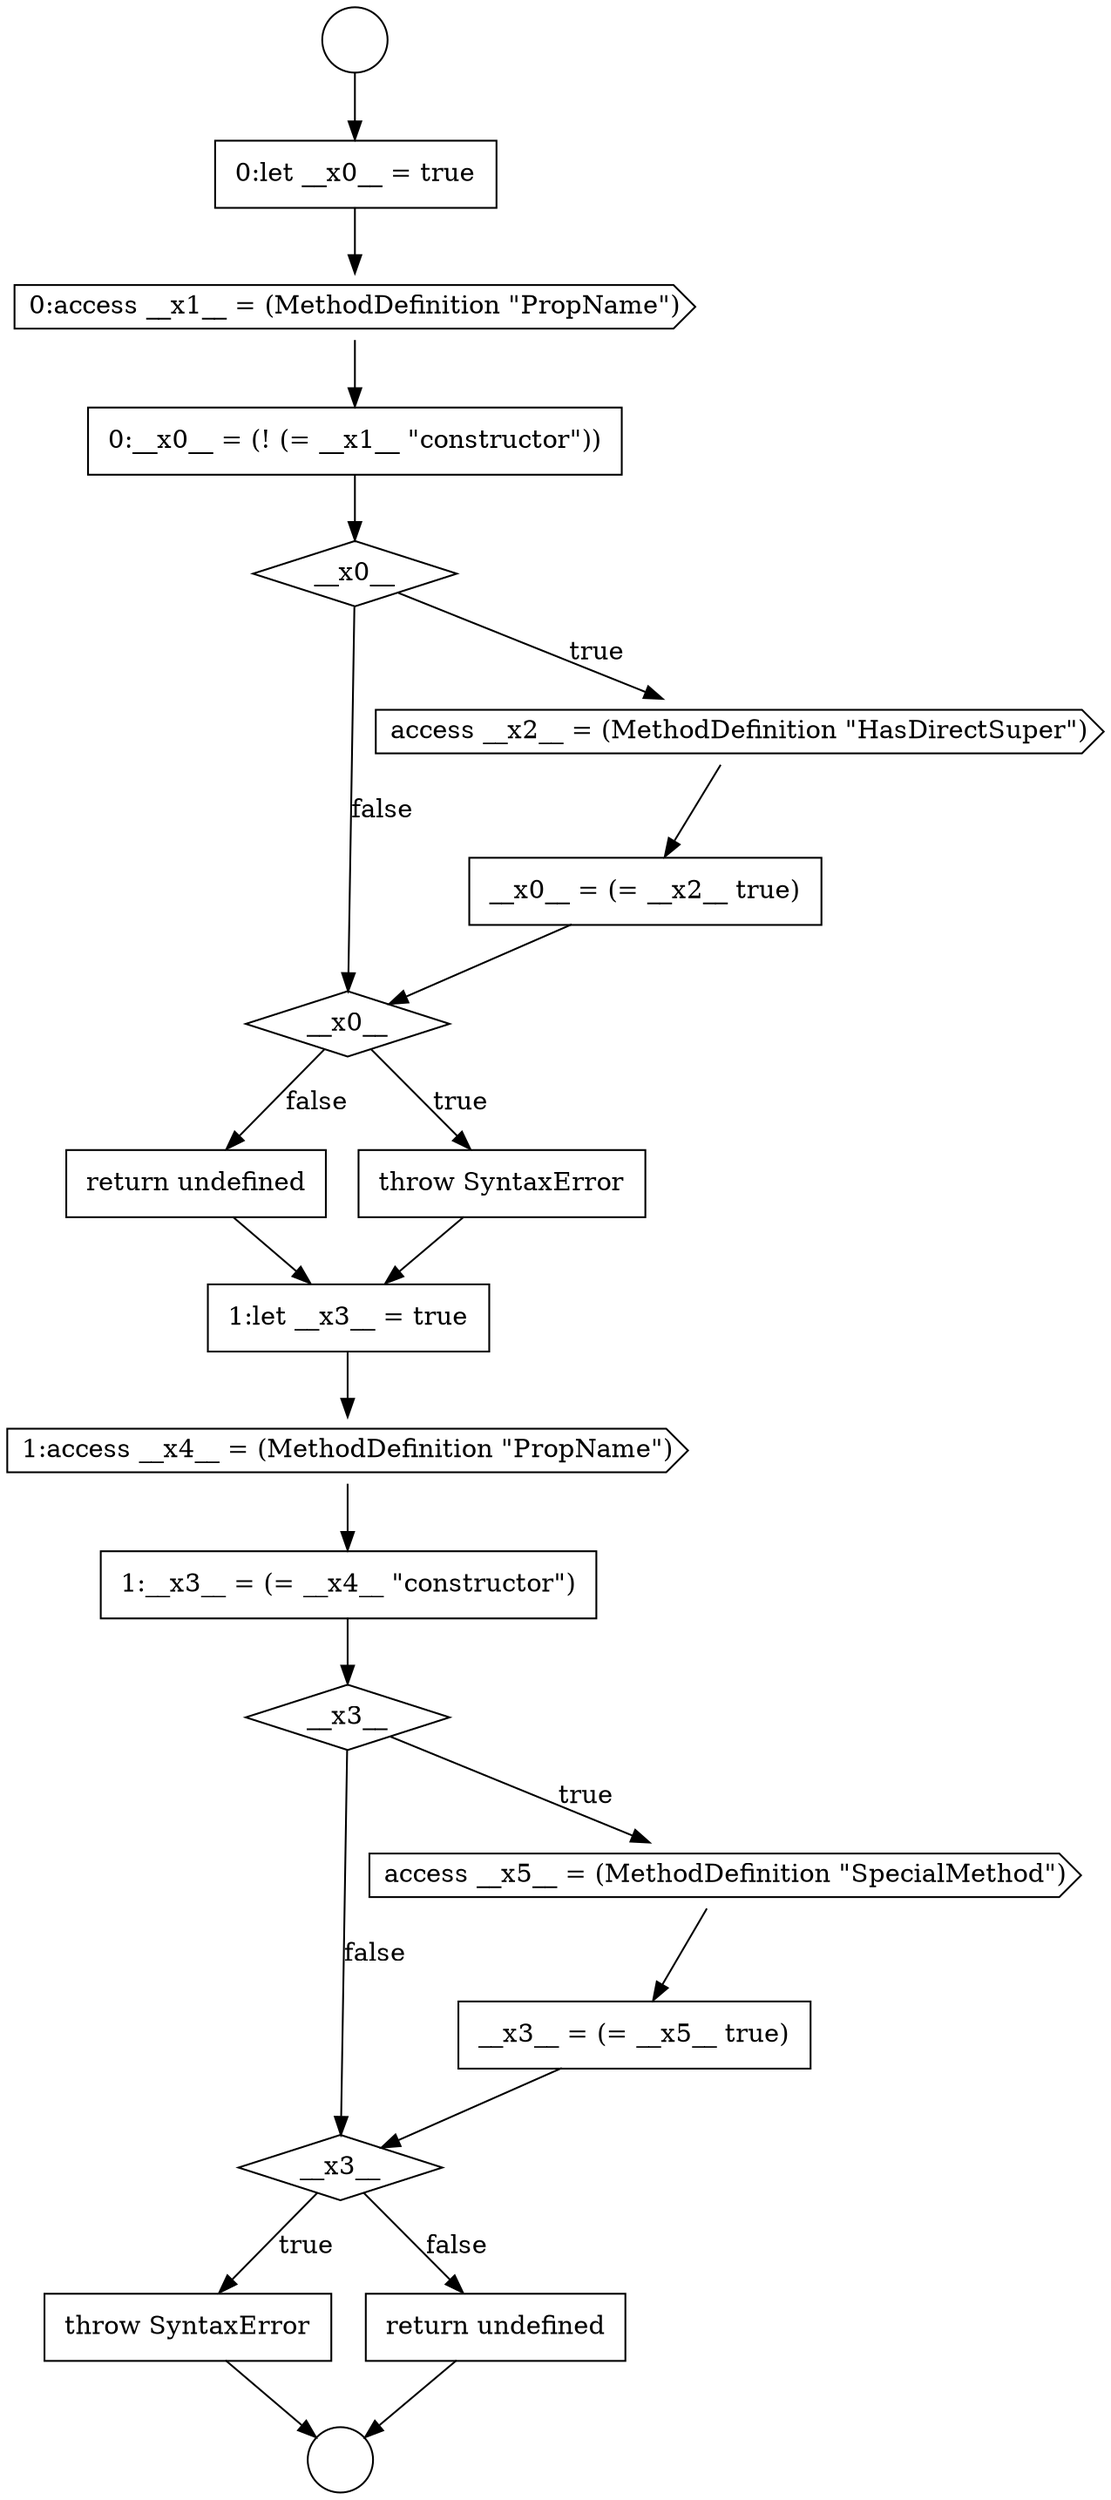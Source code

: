 digraph {
  node18985 [shape=none, margin=0, label=<<font color="black">
    <table border="0" cellborder="1" cellspacing="0" cellpadding="10">
      <tr><td align="left">0:__x0__ = (! (= __x1__ &quot;constructor&quot;))</td></tr>
    </table>
  </font>> color="black" fillcolor="white" style=filled]
  node18992 [shape=none, margin=0, label=<<font color="black">
    <table border="0" cellborder="1" cellspacing="0" cellpadding="10">
      <tr><td align="left">1:let __x3__ = true</td></tr>
    </table>
  </font>> color="black" fillcolor="white" style=filled]
  node18999 [shape=none, margin=0, label=<<font color="black">
    <table border="0" cellborder="1" cellspacing="0" cellpadding="10">
      <tr><td align="left">throw SyntaxError</td></tr>
    </table>
  </font>> color="black" fillcolor="white" style=filled]
  node18984 [shape=cds, label=<<font color="black">0:access __x1__ = (MethodDefinition &quot;PropName&quot;)</font>> color="black" fillcolor="white" style=filled]
  node18989 [shape=diamond, label=<<font color="black">__x0__</font>> color="black" fillcolor="white" style=filled]
  node18994 [shape=none, margin=0, label=<<font color="black">
    <table border="0" cellborder="1" cellspacing="0" cellpadding="10">
      <tr><td align="left">1:__x3__ = (= __x4__ &quot;constructor&quot;)</td></tr>
    </table>
  </font>> color="black" fillcolor="white" style=filled]
  node18998 [shape=diamond, label=<<font color="black">__x3__</font>> color="black" fillcolor="white" style=filled]
  node18993 [shape=cds, label=<<font color="black">1:access __x4__ = (MethodDefinition &quot;PropName&quot;)</font>> color="black" fillcolor="white" style=filled]
  node18996 [shape=cds, label=<<font color="black">access __x5__ = (MethodDefinition &quot;SpecialMethod&quot;)</font>> color="black" fillcolor="white" style=filled]
  node18991 [shape=none, margin=0, label=<<font color="black">
    <table border="0" cellborder="1" cellspacing="0" cellpadding="10">
      <tr><td align="left">return undefined</td></tr>
    </table>
  </font>> color="black" fillcolor="white" style=filled]
  node18987 [shape=cds, label=<<font color="black">access __x2__ = (MethodDefinition &quot;HasDirectSuper&quot;)</font>> color="black" fillcolor="white" style=filled]
  node18983 [shape=none, margin=0, label=<<font color="black">
    <table border="0" cellborder="1" cellspacing="0" cellpadding="10">
      <tr><td align="left">0:let __x0__ = true</td></tr>
    </table>
  </font>> color="black" fillcolor="white" style=filled]
  node18995 [shape=diamond, label=<<font color="black">__x3__</font>> color="black" fillcolor="white" style=filled]
  node18981 [shape=circle label=" " color="black" fillcolor="white" style=filled]
  node18988 [shape=none, margin=0, label=<<font color="black">
    <table border="0" cellborder="1" cellspacing="0" cellpadding="10">
      <tr><td align="left">__x0__ = (= __x2__ true)</td></tr>
    </table>
  </font>> color="black" fillcolor="white" style=filled]
  node18982 [shape=circle label=" " color="black" fillcolor="white" style=filled]
  node18990 [shape=none, margin=0, label=<<font color="black">
    <table border="0" cellborder="1" cellspacing="0" cellpadding="10">
      <tr><td align="left">throw SyntaxError</td></tr>
    </table>
  </font>> color="black" fillcolor="white" style=filled]
  node19000 [shape=none, margin=0, label=<<font color="black">
    <table border="0" cellborder="1" cellspacing="0" cellpadding="10">
      <tr><td align="left">return undefined</td></tr>
    </table>
  </font>> color="black" fillcolor="white" style=filled]
  node18997 [shape=none, margin=0, label=<<font color="black">
    <table border="0" cellborder="1" cellspacing="0" cellpadding="10">
      <tr><td align="left">__x3__ = (= __x5__ true)</td></tr>
    </table>
  </font>> color="black" fillcolor="white" style=filled]
  node18986 [shape=diamond, label=<<font color="black">__x0__</font>> color="black" fillcolor="white" style=filled]
  node18996 -> node18997 [ color="black"]
  node18998 -> node18999 [label=<<font color="black">true</font>> color="black"]
  node18998 -> node19000 [label=<<font color="black">false</font>> color="black"]
  node18987 -> node18988 [ color="black"]
  node18997 -> node18998 [ color="black"]
  node18988 -> node18989 [ color="black"]
  node18984 -> node18985 [ color="black"]
  node18991 -> node18992 [ color="black"]
  node18983 -> node18984 [ color="black"]
  node18993 -> node18994 [ color="black"]
  node18995 -> node18996 [label=<<font color="black">true</font>> color="black"]
  node18995 -> node18998 [label=<<font color="black">false</font>> color="black"]
  node18992 -> node18993 [ color="black"]
  node18985 -> node18986 [ color="black"]
  node18990 -> node18992 [ color="black"]
  node18986 -> node18987 [label=<<font color="black">true</font>> color="black"]
  node18986 -> node18989 [label=<<font color="black">false</font>> color="black"]
  node18989 -> node18990 [label=<<font color="black">true</font>> color="black"]
  node18989 -> node18991 [label=<<font color="black">false</font>> color="black"]
  node18999 -> node18982 [ color="black"]
  node18981 -> node18983 [ color="black"]
  node19000 -> node18982 [ color="black"]
  node18994 -> node18995 [ color="black"]
}
